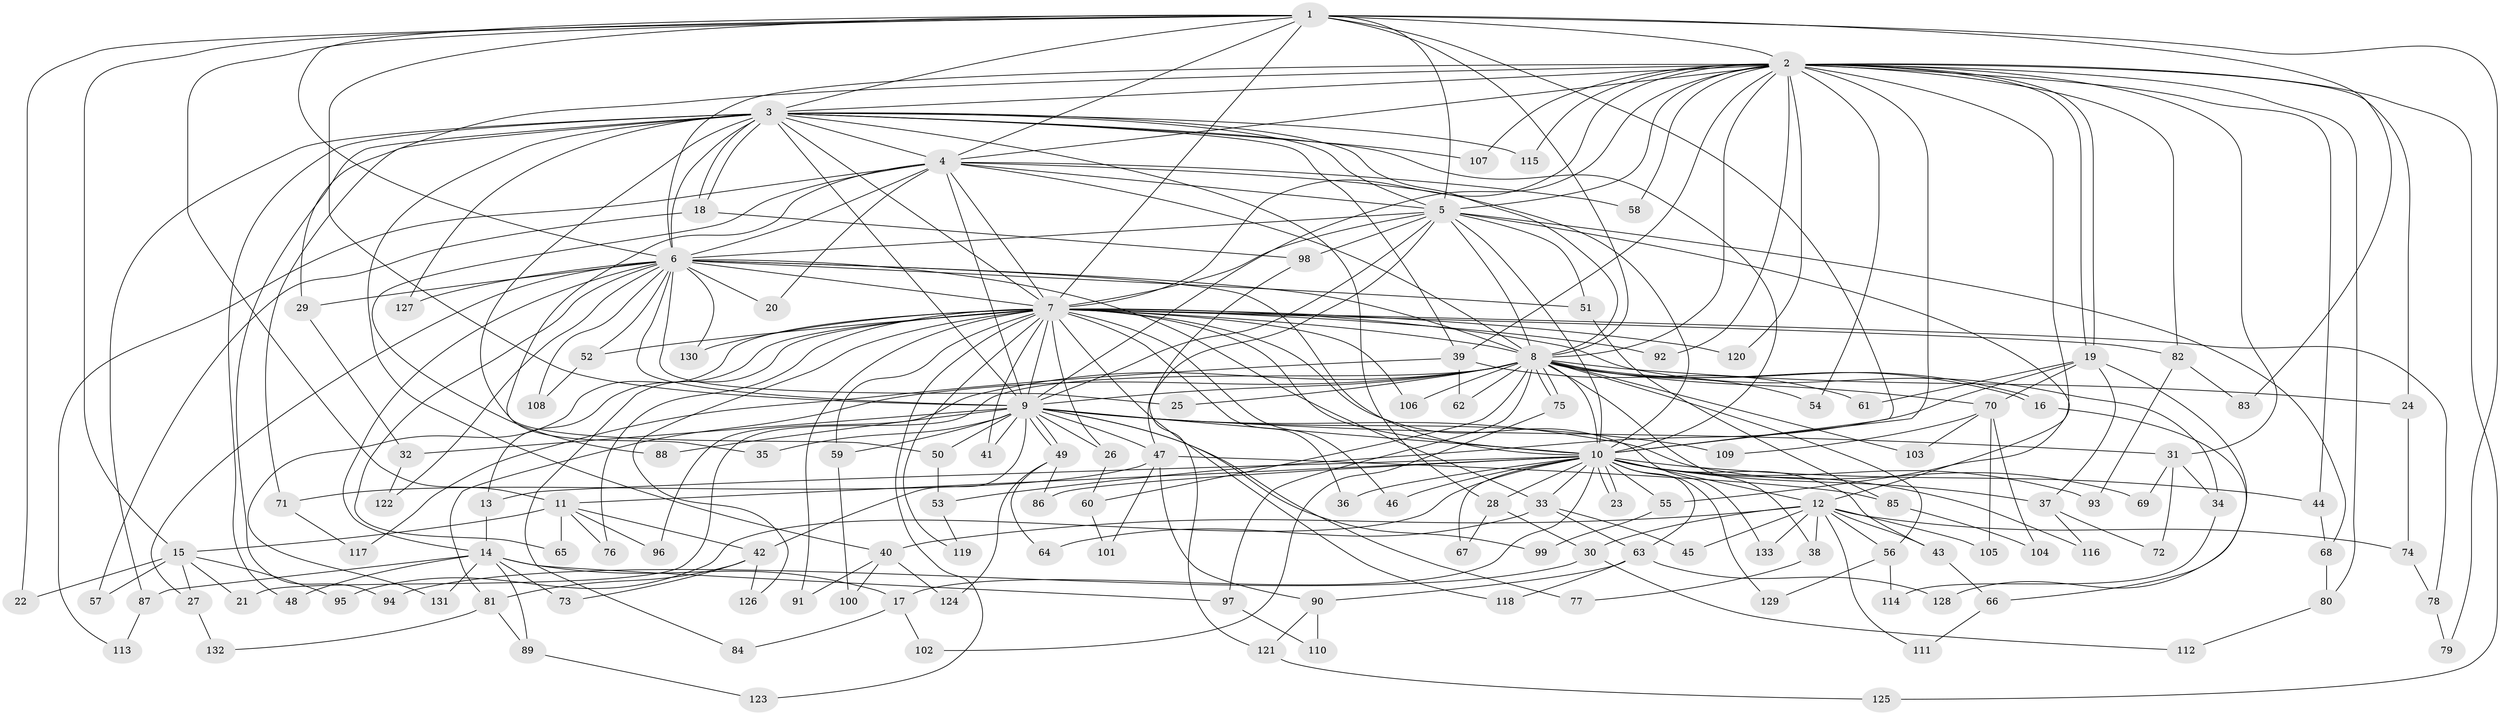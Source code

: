 // Generated by graph-tools (version 1.1) at 2025/11/02/27/25 16:11:07]
// undirected, 133 vertices, 291 edges
graph export_dot {
graph [start="1"]
  node [color=gray90,style=filled];
  1;
  2;
  3;
  4;
  5;
  6;
  7;
  8;
  9;
  10;
  11;
  12;
  13;
  14;
  15;
  16;
  17;
  18;
  19;
  20;
  21;
  22;
  23;
  24;
  25;
  26;
  27;
  28;
  29;
  30;
  31;
  32;
  33;
  34;
  35;
  36;
  37;
  38;
  39;
  40;
  41;
  42;
  43;
  44;
  45;
  46;
  47;
  48;
  49;
  50;
  51;
  52;
  53;
  54;
  55;
  56;
  57;
  58;
  59;
  60;
  61;
  62;
  63;
  64;
  65;
  66;
  67;
  68;
  69;
  70;
  71;
  72;
  73;
  74;
  75;
  76;
  77;
  78;
  79;
  80;
  81;
  82;
  83;
  84;
  85;
  86;
  87;
  88;
  89;
  90;
  91;
  92;
  93;
  94;
  95;
  96;
  97;
  98;
  99;
  100;
  101;
  102;
  103;
  104;
  105;
  106;
  107;
  108;
  109;
  110;
  111;
  112;
  113;
  114;
  115;
  116;
  117;
  118;
  119;
  120;
  121;
  122;
  123;
  124;
  125;
  126;
  127;
  128;
  129;
  130;
  131;
  132;
  133;
  1 -- 2;
  1 -- 3;
  1 -- 4;
  1 -- 5;
  1 -- 6;
  1 -- 7;
  1 -- 8;
  1 -- 9;
  1 -- 10;
  1 -- 11;
  1 -- 15;
  1 -- 22;
  1 -- 79;
  1 -- 83;
  2 -- 3;
  2 -- 4;
  2 -- 5;
  2 -- 6;
  2 -- 7;
  2 -- 8;
  2 -- 9;
  2 -- 10;
  2 -- 19;
  2 -- 19;
  2 -- 24;
  2 -- 29;
  2 -- 31;
  2 -- 39;
  2 -- 44;
  2 -- 54;
  2 -- 55;
  2 -- 58;
  2 -- 80;
  2 -- 82;
  2 -- 92;
  2 -- 107;
  2 -- 115;
  2 -- 120;
  2 -- 125;
  3 -- 4;
  3 -- 5;
  3 -- 6;
  3 -- 7;
  3 -- 8;
  3 -- 9;
  3 -- 10;
  3 -- 18;
  3 -- 18;
  3 -- 28;
  3 -- 39;
  3 -- 40;
  3 -- 48;
  3 -- 50;
  3 -- 71;
  3 -- 87;
  3 -- 94;
  3 -- 107;
  3 -- 115;
  3 -- 127;
  4 -- 5;
  4 -- 6;
  4 -- 7;
  4 -- 8;
  4 -- 9;
  4 -- 10;
  4 -- 20;
  4 -- 35;
  4 -- 58;
  4 -- 88;
  4 -- 113;
  5 -- 6;
  5 -- 7;
  5 -- 8;
  5 -- 9;
  5 -- 10;
  5 -- 12;
  5 -- 47;
  5 -- 51;
  5 -- 68;
  5 -- 98;
  6 -- 7;
  6 -- 8;
  6 -- 9;
  6 -- 10;
  6 -- 14;
  6 -- 20;
  6 -- 25;
  6 -- 27;
  6 -- 29;
  6 -- 33;
  6 -- 51;
  6 -- 52;
  6 -- 65;
  6 -- 108;
  6 -- 122;
  6 -- 127;
  6 -- 130;
  7 -- 8;
  7 -- 9;
  7 -- 10;
  7 -- 13;
  7 -- 26;
  7 -- 34;
  7 -- 36;
  7 -- 41;
  7 -- 46;
  7 -- 52;
  7 -- 59;
  7 -- 76;
  7 -- 78;
  7 -- 82;
  7 -- 84;
  7 -- 91;
  7 -- 92;
  7 -- 106;
  7 -- 118;
  7 -- 119;
  7 -- 120;
  7 -- 123;
  7 -- 126;
  7 -- 130;
  7 -- 131;
  7 -- 133;
  8 -- 9;
  8 -- 10;
  8 -- 16;
  8 -- 16;
  8 -- 21;
  8 -- 24;
  8 -- 25;
  8 -- 38;
  8 -- 54;
  8 -- 56;
  8 -- 60;
  8 -- 62;
  8 -- 70;
  8 -- 75;
  8 -- 75;
  8 -- 81;
  8 -- 96;
  8 -- 97;
  8 -- 103;
  8 -- 106;
  9 -- 10;
  9 -- 26;
  9 -- 31;
  9 -- 32;
  9 -- 35;
  9 -- 41;
  9 -- 42;
  9 -- 47;
  9 -- 49;
  9 -- 49;
  9 -- 50;
  9 -- 59;
  9 -- 69;
  9 -- 77;
  9 -- 88;
  9 -- 99;
  9 -- 109;
  10 -- 11;
  10 -- 12;
  10 -- 13;
  10 -- 17;
  10 -- 23;
  10 -- 23;
  10 -- 28;
  10 -- 33;
  10 -- 36;
  10 -- 37;
  10 -- 43;
  10 -- 44;
  10 -- 46;
  10 -- 55;
  10 -- 63;
  10 -- 67;
  10 -- 86;
  10 -- 93;
  10 -- 95;
  10 -- 116;
  10 -- 129;
  11 -- 15;
  11 -- 42;
  11 -- 65;
  11 -- 76;
  11 -- 96;
  12 -- 30;
  12 -- 38;
  12 -- 40;
  12 -- 43;
  12 -- 45;
  12 -- 56;
  12 -- 74;
  12 -- 105;
  12 -- 111;
  12 -- 133;
  13 -- 14;
  14 -- 17;
  14 -- 48;
  14 -- 73;
  14 -- 87;
  14 -- 89;
  14 -- 97;
  14 -- 131;
  15 -- 21;
  15 -- 22;
  15 -- 27;
  15 -- 57;
  15 -- 95;
  16 -- 66;
  17 -- 84;
  17 -- 102;
  18 -- 57;
  18 -- 98;
  19 -- 37;
  19 -- 53;
  19 -- 61;
  19 -- 70;
  19 -- 128;
  24 -- 74;
  26 -- 60;
  27 -- 132;
  28 -- 30;
  28 -- 67;
  29 -- 32;
  30 -- 94;
  30 -- 112;
  31 -- 34;
  31 -- 69;
  31 -- 72;
  32 -- 122;
  33 -- 45;
  33 -- 63;
  33 -- 64;
  34 -- 114;
  37 -- 72;
  37 -- 116;
  38 -- 77;
  39 -- 61;
  39 -- 62;
  39 -- 117;
  40 -- 91;
  40 -- 100;
  40 -- 124;
  42 -- 73;
  42 -- 81;
  42 -- 126;
  43 -- 66;
  44 -- 68;
  47 -- 71;
  47 -- 85;
  47 -- 90;
  47 -- 101;
  49 -- 64;
  49 -- 86;
  49 -- 124;
  50 -- 53;
  51 -- 85;
  52 -- 108;
  53 -- 119;
  55 -- 99;
  56 -- 114;
  56 -- 129;
  59 -- 100;
  60 -- 101;
  63 -- 90;
  63 -- 118;
  63 -- 128;
  66 -- 111;
  68 -- 80;
  70 -- 103;
  70 -- 104;
  70 -- 105;
  70 -- 109;
  71 -- 117;
  74 -- 78;
  75 -- 102;
  78 -- 79;
  80 -- 112;
  81 -- 89;
  81 -- 132;
  82 -- 83;
  82 -- 93;
  85 -- 104;
  87 -- 113;
  89 -- 123;
  90 -- 110;
  90 -- 121;
  97 -- 110;
  98 -- 121;
  121 -- 125;
}

